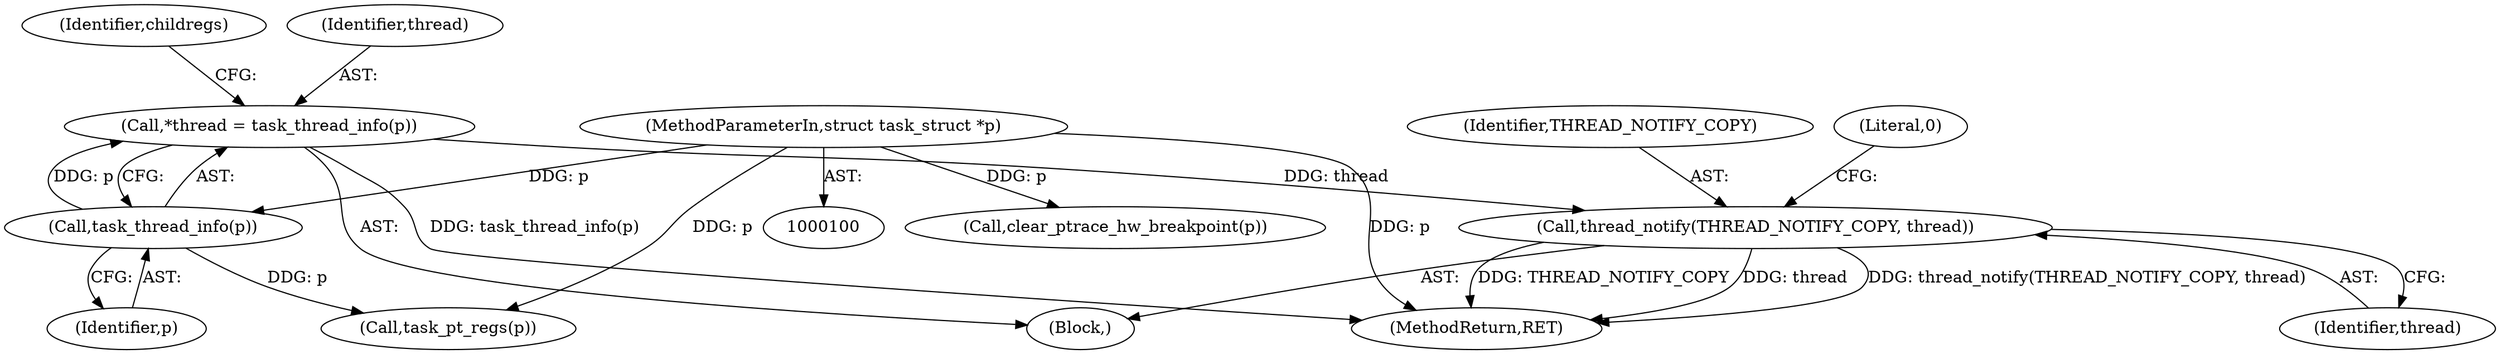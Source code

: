 digraph "0_linux_a4780adeefd042482f624f5e0d577bf9cdcbb760@API" {
"1000107" [label="(Call,*thread = task_thread_info(p))"];
"1000109" [label="(Call,task_thread_info(p))"];
"1000104" [label="(MethodParameterIn,struct task_struct *p)"];
"1000216" [label="(Call,thread_notify(THREAD_NOTIFY_COPY, thread))"];
"1000221" [label="(MethodReturn,RET)"];
"1000110" [label="(Identifier,p)"];
"1000114" [label="(Call,task_pt_regs(p))"];
"1000218" [label="(Identifier,thread)"];
"1000113" [label="(Identifier,childregs)"];
"1000104" [label="(MethodParameterIn,struct task_struct *p)"];
"1000107" [label="(Call,*thread = task_thread_info(p))"];
"1000109" [label="(Call,task_thread_info(p))"];
"1000108" [label="(Identifier,thread)"];
"1000217" [label="(Identifier,THREAD_NOTIFY_COPY)"];
"1000105" [label="(Block,)"];
"1000220" [label="(Literal,0)"];
"1000194" [label="(Call,clear_ptrace_hw_breakpoint(p))"];
"1000216" [label="(Call,thread_notify(THREAD_NOTIFY_COPY, thread))"];
"1000107" -> "1000105"  [label="AST: "];
"1000107" -> "1000109"  [label="CFG: "];
"1000108" -> "1000107"  [label="AST: "];
"1000109" -> "1000107"  [label="AST: "];
"1000113" -> "1000107"  [label="CFG: "];
"1000107" -> "1000221"  [label="DDG: task_thread_info(p)"];
"1000109" -> "1000107"  [label="DDG: p"];
"1000107" -> "1000216"  [label="DDG: thread"];
"1000109" -> "1000110"  [label="CFG: "];
"1000110" -> "1000109"  [label="AST: "];
"1000104" -> "1000109"  [label="DDG: p"];
"1000109" -> "1000114"  [label="DDG: p"];
"1000104" -> "1000100"  [label="AST: "];
"1000104" -> "1000221"  [label="DDG: p"];
"1000104" -> "1000114"  [label="DDG: p"];
"1000104" -> "1000194"  [label="DDG: p"];
"1000216" -> "1000105"  [label="AST: "];
"1000216" -> "1000218"  [label="CFG: "];
"1000217" -> "1000216"  [label="AST: "];
"1000218" -> "1000216"  [label="AST: "];
"1000220" -> "1000216"  [label="CFG: "];
"1000216" -> "1000221"  [label="DDG: thread_notify(THREAD_NOTIFY_COPY, thread)"];
"1000216" -> "1000221"  [label="DDG: THREAD_NOTIFY_COPY"];
"1000216" -> "1000221"  [label="DDG: thread"];
}
